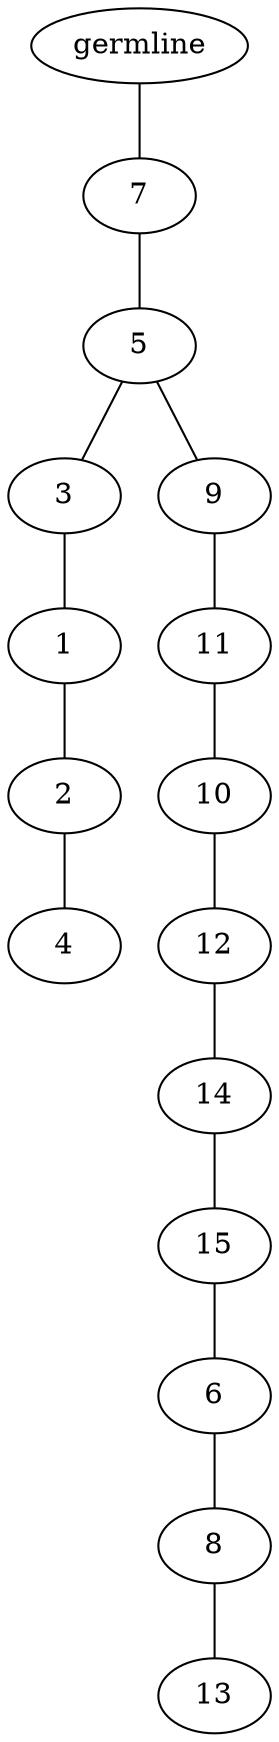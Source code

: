 graph tree {
    "139780808271520" [label="germline"];
    "139780817364112" [label="7"];
    "139780817597584" [label="5"];
    "139780817596960" [label="3"];
    "139780817596720" [label="1"];
    "139780817599312" [label="2"];
    "139780808271232" [label="4"];
    "139780817598976" [label="9"];
    "139780817394080" [label="11"];
    "139780817391824" [label="10"];
    "139780817393168" [label="12"];
    "139780817363968" [label="14"];
    "139780817384016" [label="15"];
    "139780817383872" [label="6"];
    "139780817385216" [label="8"];
    "139780817386320" [label="13"];
    "139780808271520" -- "139780817364112";
    "139780817364112" -- "139780817597584";
    "139780817597584" -- "139780817596960";
    "139780817597584" -- "139780817598976";
    "139780817596960" -- "139780817596720";
    "139780817596720" -- "139780817599312";
    "139780817599312" -- "139780808271232";
    "139780817598976" -- "139780817394080";
    "139780817394080" -- "139780817391824";
    "139780817391824" -- "139780817393168";
    "139780817393168" -- "139780817363968";
    "139780817363968" -- "139780817384016";
    "139780817384016" -- "139780817383872";
    "139780817383872" -- "139780817385216";
    "139780817385216" -- "139780817386320";
}
